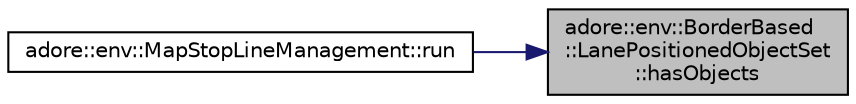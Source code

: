 digraph "adore::env::BorderBased::LanePositionedObjectSet::hasObjects"
{
 // LATEX_PDF_SIZE
  edge [fontname="Helvetica",fontsize="10",labelfontname="Helvetica",labelfontsize="10"];
  node [fontname="Helvetica",fontsize="10",shape=record];
  rankdir="RL";
  Node1 [label="adore::env::BorderBased\l::LanePositionedObjectSet\l::hasObjects",height=0.2,width=0.4,color="black", fillcolor="grey75", style="filled", fontcolor="black",tooltip="Check whether at least one object is contained that is positioned on a certain Border."];
  Node1 -> Node2 [dir="back",color="midnightblue",fontsize="10",style="solid",fontname="Helvetica"];
  Node2 [label="adore::env::MapStopLineManagement::run",height=0.2,width=0.4,color="black", fillcolor="white", style="filled",URL="$classadore_1_1env_1_1MapStopLineManagement.html#a611549203f6fa9c10d80d67551017687",tooltip="receive newly visible or newly outdated stop lines based on new and outdated borders"];
}
